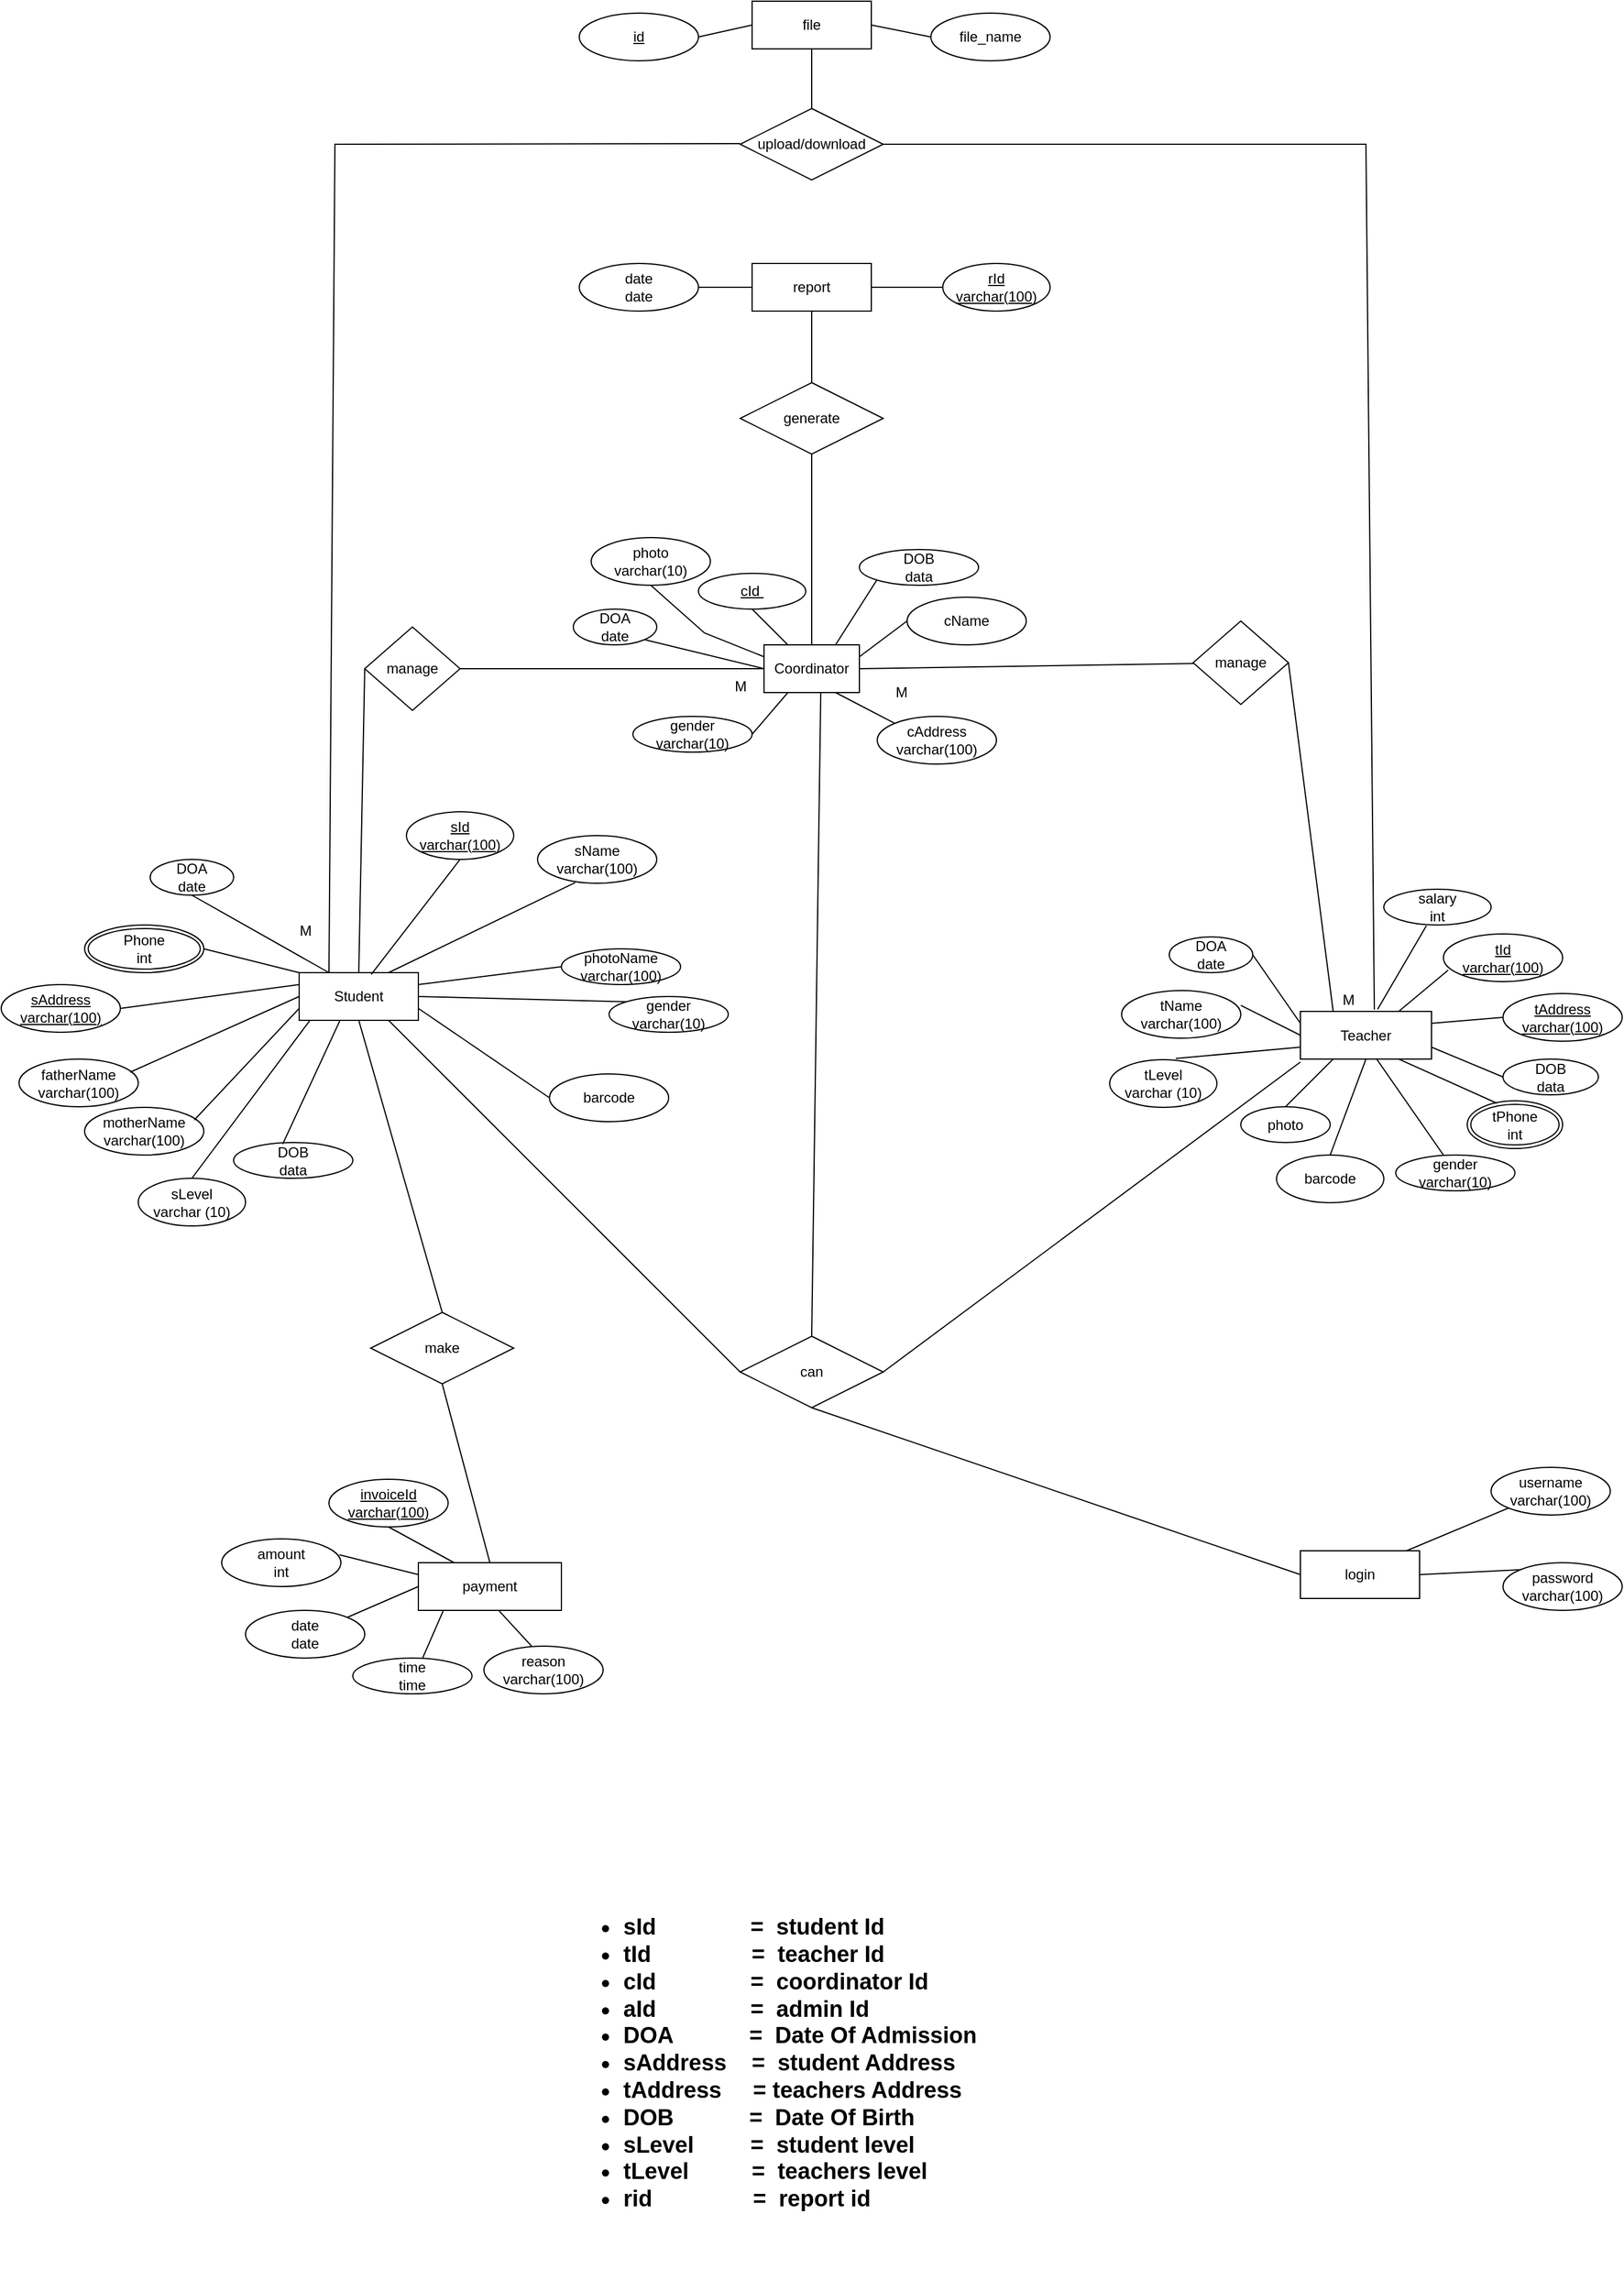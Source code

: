 <mxfile version="21.0.8" type="github">
  <diagram name="Page-1" id="hAlJngUBa7kM_mFyclKJ">
    <mxGraphModel dx="2835" dy="1982" grid="1" gridSize="10" guides="1" tooltips="1" connect="1" arrows="1" fold="1" page="1" pageScale="1" pageWidth="850" pageHeight="1100" math="0" shadow="0">
      <root>
        <mxCell id="0" />
        <mxCell id="1" parent="0" />
        <mxCell id="o7_JFFVW9iKN1w1vzZS_-1" value="Student" style="whiteSpace=wrap;html=1;align=center;" parent="1" vertex="1">
          <mxGeometry x="-60" y="75" width="100" height="40" as="geometry" />
        </mxCell>
        <mxCell id="o7_JFFVW9iKN1w1vzZS_-2" value="Teacher" style="whiteSpace=wrap;html=1;align=center;" parent="1" vertex="1">
          <mxGeometry x="780" y="107.5" width="110" height="40" as="geometry" />
        </mxCell>
        <mxCell id="o7_JFFVW9iKN1w1vzZS_-4" value="sId&lt;br&gt;varchar(100)" style="ellipse;whiteSpace=wrap;html=1;align=center;fontStyle=4;" parent="1" vertex="1">
          <mxGeometry x="30" y="-60" width="90" height="40" as="geometry" />
        </mxCell>
        <mxCell id="o7_JFFVW9iKN1w1vzZS_-5" value="sName&lt;br&gt;varchar(100)" style="ellipse;whiteSpace=wrap;html=1;align=center;" parent="1" vertex="1">
          <mxGeometry x="140" y="-40" width="100" height="40" as="geometry" />
        </mxCell>
        <mxCell id="o7_JFFVW9iKN1w1vzZS_-6" value="tId&lt;br&gt;varchar(100)" style="ellipse;whiteSpace=wrap;html=1;align=center;fontStyle=4;" parent="1" vertex="1">
          <mxGeometry x="900" y="42.5" width="100" height="40" as="geometry" />
        </mxCell>
        <mxCell id="gUFp7VbEcEFtTq1YbiBC-1" value="tName&lt;br&gt;varchar(100)" style="ellipse;whiteSpace=wrap;html=1;align=center;" parent="1" vertex="1">
          <mxGeometry x="630" y="90" width="100" height="40" as="geometry" />
        </mxCell>
        <mxCell id="gUFp7VbEcEFtTq1YbiBC-2" value="sAddress&lt;br&gt;varchar(100)" style="ellipse;whiteSpace=wrap;html=1;align=center;fontStyle=4;" parent="1" vertex="1">
          <mxGeometry x="-310" y="85" width="100" height="40" as="geometry" />
        </mxCell>
        <mxCell id="gUFp7VbEcEFtTq1YbiBC-3" value="tAddress&lt;br&gt;varchar(100)" style="ellipse;whiteSpace=wrap;html=1;align=center;fontStyle=4;" parent="1" vertex="1">
          <mxGeometry x="950" y="92.5" width="100" height="40" as="geometry" />
        </mxCell>
        <mxCell id="gUFp7VbEcEFtTq1YbiBC-4" value="Phone&lt;br&gt;int" style="ellipse;shape=doubleEllipse;margin=3;whiteSpace=wrap;html=1;align=center;" parent="1" vertex="1">
          <mxGeometry x="-240" y="35" width="100" height="40" as="geometry" />
        </mxCell>
        <mxCell id="gUFp7VbEcEFtTq1YbiBC-5" value="tPhone&lt;br&gt;int" style="ellipse;shape=doubleEllipse;margin=3;whiteSpace=wrap;html=1;align=center;" parent="1" vertex="1">
          <mxGeometry x="920" y="182.5" width="80" height="40" as="geometry" />
        </mxCell>
        <mxCell id="gUFp7VbEcEFtTq1YbiBC-6" value="motherName&lt;br&gt;varchar(100)" style="ellipse;whiteSpace=wrap;html=1;align=center;" parent="1" vertex="1">
          <mxGeometry x="-240" y="188" width="100" height="40" as="geometry" />
        </mxCell>
        <mxCell id="gUFp7VbEcEFtTq1YbiBC-7" value="fatherName&lt;br&gt;varchar(100)" style="ellipse;whiteSpace=wrap;html=1;align=center;" parent="1" vertex="1">
          <mxGeometry x="-295" y="147.5" width="100" height="40" as="geometry" />
        </mxCell>
        <mxCell id="gUFp7VbEcEFtTq1YbiBC-8" value="DOB&lt;br&gt;data" style="ellipse;whiteSpace=wrap;html=1;align=center;" parent="1" vertex="1">
          <mxGeometry x="-115" y="217.5" width="100" height="30" as="geometry" />
        </mxCell>
        <mxCell id="gUFp7VbEcEFtTq1YbiBC-9" value="gender&lt;br&gt;varchar(10)" style="ellipse;whiteSpace=wrap;html=1;align=center;" parent="1" vertex="1">
          <mxGeometry x="200" y="95" width="100" height="30" as="geometry" />
        </mxCell>
        <mxCell id="gUFp7VbEcEFtTq1YbiBC-10" value="photoName&lt;br&gt;varchar(100)" style="ellipse;whiteSpace=wrap;html=1;align=center;" parent="1" vertex="1">
          <mxGeometry x="160" y="55" width="100" height="30" as="geometry" />
        </mxCell>
        <mxCell id="gUFp7VbEcEFtTq1YbiBC-11" value="photo" style="ellipse;whiteSpace=wrap;html=1;align=center;" parent="1" vertex="1">
          <mxGeometry x="730" y="187.5" width="75" height="30" as="geometry" />
        </mxCell>
        <mxCell id="MCZeEbuH2kYDmaIEnr_8-6" value="" style="endArrow=none;html=1;rounded=0;entryX=0.316;entryY=0.985;entryDx=0;entryDy=0;entryPerimeter=0;exitX=0.75;exitY=0;exitDx=0;exitDy=0;" parent="1" source="o7_JFFVW9iKN1w1vzZS_-1" target="o7_JFFVW9iKN1w1vzZS_-5" edge="1">
          <mxGeometry width="50" height="50" relative="1" as="geometry">
            <mxPoint x="110" y="90" as="sourcePoint" />
            <mxPoint x="160" y="40" as="targetPoint" />
          </mxGeometry>
        </mxCell>
        <mxCell id="MCZeEbuH2kYDmaIEnr_8-7" value="" style="endArrow=none;html=1;rounded=0;entryX=0.5;entryY=1;entryDx=0;entryDy=0;exitX=0.605;exitY=0.035;exitDx=0;exitDy=0;exitPerimeter=0;" parent="1" source="o7_JFFVW9iKN1w1vzZS_-1" target="o7_JFFVW9iKN1w1vzZS_-4" edge="1">
          <mxGeometry width="50" height="50" relative="1" as="geometry">
            <mxPoint x="90" y="90" as="sourcePoint" />
            <mxPoint x="140" y="40" as="targetPoint" />
          </mxGeometry>
        </mxCell>
        <mxCell id="MCZeEbuH2kYDmaIEnr_8-8" value="" style="endArrow=none;html=1;rounded=0;exitX=0;exitY=0.5;exitDx=0;exitDy=0;entryX=1;entryY=0.25;entryDx=0;entryDy=0;" parent="1" source="gUFp7VbEcEFtTq1YbiBC-10" target="o7_JFFVW9iKN1w1vzZS_-1" edge="1">
          <mxGeometry width="50" height="50" relative="1" as="geometry">
            <mxPoint x="50" y="180" as="sourcePoint" />
            <mxPoint x="100" y="130" as="targetPoint" />
          </mxGeometry>
        </mxCell>
        <mxCell id="MCZeEbuH2kYDmaIEnr_8-9" value="" style="endArrow=none;html=1;rounded=0;entryX=1;entryY=0.5;entryDx=0;entryDy=0;exitX=0;exitY=0;exitDx=0;exitDy=0;" parent="1" source="gUFp7VbEcEFtTq1YbiBC-9" target="o7_JFFVW9iKN1w1vzZS_-1" edge="1">
          <mxGeometry width="50" height="50" relative="1" as="geometry">
            <mxPoint x="90" y="210" as="sourcePoint" />
            <mxPoint x="140" y="160" as="targetPoint" />
          </mxGeometry>
        </mxCell>
        <mxCell id="MCZeEbuH2kYDmaIEnr_8-12" value="" style="endArrow=none;html=1;rounded=0;entryX=0.34;entryY=1.015;entryDx=0;entryDy=0;entryPerimeter=0;exitX=0.412;exitY=0.043;exitDx=0;exitDy=0;exitPerimeter=0;" parent="1" source="gUFp7VbEcEFtTq1YbiBC-8" target="o7_JFFVW9iKN1w1vzZS_-1" edge="1">
          <mxGeometry width="50" height="50" relative="1" as="geometry">
            <mxPoint y="190" as="sourcePoint" />
            <mxPoint x="50" y="140" as="targetPoint" />
          </mxGeometry>
        </mxCell>
        <mxCell id="MCZeEbuH2kYDmaIEnr_8-13" value="" style="endArrow=none;html=1;rounded=0;exitX=0.92;exitY=0.265;exitDx=0;exitDy=0;exitPerimeter=0;entryX=0;entryY=0.75;entryDx=0;entryDy=0;" parent="1" source="gUFp7VbEcEFtTq1YbiBC-6" target="o7_JFFVW9iKN1w1vzZS_-1" edge="1">
          <mxGeometry width="50" height="50" relative="1" as="geometry">
            <mxPoint y="160" as="sourcePoint" />
            <mxPoint x="50" y="110" as="targetPoint" />
          </mxGeometry>
        </mxCell>
        <mxCell id="MCZeEbuH2kYDmaIEnr_8-14" value="" style="endArrow=none;html=1;rounded=0;exitX=0.932;exitY=0.275;exitDx=0;exitDy=0;exitPerimeter=0;entryX=0;entryY=0.5;entryDx=0;entryDy=0;" parent="1" source="gUFp7VbEcEFtTq1YbiBC-7" target="o7_JFFVW9iKN1w1vzZS_-1" edge="1">
          <mxGeometry width="50" height="50" relative="1" as="geometry">
            <mxPoint x="-10" y="110" as="sourcePoint" />
            <mxPoint x="50" y="100" as="targetPoint" />
          </mxGeometry>
        </mxCell>
        <mxCell id="MCZeEbuH2kYDmaIEnr_8-15" value="" style="endArrow=none;html=1;rounded=0;entryX=0;entryY=0.25;entryDx=0;entryDy=0;exitX=1;exitY=0.5;exitDx=0;exitDy=0;entryPerimeter=0;" parent="1" source="gUFp7VbEcEFtTq1YbiBC-2" target="o7_JFFVW9iKN1w1vzZS_-1" edge="1">
          <mxGeometry width="50" height="50" relative="1" as="geometry">
            <mxPoint x="-10" y="60" as="sourcePoint" />
            <mxPoint x="40" as="targetPoint" />
          </mxGeometry>
        </mxCell>
        <mxCell id="MCZeEbuH2kYDmaIEnr_8-16" value="" style="endArrow=none;html=1;rounded=0;exitX=0;exitY=0;exitDx=0;exitDy=0;entryX=1;entryY=0.5;entryDx=0;entryDy=0;" parent="1" source="o7_JFFVW9iKN1w1vzZS_-1" target="gUFp7VbEcEFtTq1YbiBC-4" edge="1">
          <mxGeometry width="50" height="50" relative="1" as="geometry">
            <mxPoint x="-50" y="70" as="sourcePoint" />
            <mxPoint y="20" as="targetPoint" />
          </mxGeometry>
        </mxCell>
        <mxCell id="MCZeEbuH2kYDmaIEnr_8-18" value="DOB&lt;br&gt;data" style="ellipse;whiteSpace=wrap;html=1;align=center;" parent="1" vertex="1">
          <mxGeometry x="950" y="147.5" width="80" height="30" as="geometry" />
        </mxCell>
        <mxCell id="MCZeEbuH2kYDmaIEnr_8-19" value="gender&lt;br&gt;varchar(10)" style="ellipse;whiteSpace=wrap;html=1;align=center;" parent="1" vertex="1">
          <mxGeometry x="860" y="228" width="100" height="30" as="geometry" />
        </mxCell>
        <mxCell id="MCZeEbuH2kYDmaIEnr_8-20" value="Coordinator" style="whiteSpace=wrap;html=1;align=center;" parent="1" vertex="1">
          <mxGeometry x="330" y="-200" width="80" height="40" as="geometry" />
        </mxCell>
        <mxCell id="MCZeEbuH2kYDmaIEnr_8-21" value="" style="endArrow=none;html=1;rounded=0;startArrow=none;" parent="1" source="MCZeEbuH2kYDmaIEnr_8-23" edge="1">
          <mxGeometry width="50" height="50" relative="1" as="geometry">
            <mxPoint x="90" y="-180" as="sourcePoint" />
            <mxPoint x="330" y="-180" as="targetPoint" />
          </mxGeometry>
        </mxCell>
        <mxCell id="MCZeEbuH2kYDmaIEnr_8-24" value="" style="endArrow=none;html=1;rounded=0;entryX=0;entryY=0.5;entryDx=0;entryDy=0;exitX=0.5;exitY=0;exitDx=0;exitDy=0;" parent="1" target="MCZeEbuH2kYDmaIEnr_8-23" edge="1" source="o7_JFFVW9iKN1w1vzZS_-1">
          <mxGeometry width="50" height="50" relative="1" as="geometry">
            <mxPoint x="70" y="-100" as="sourcePoint" />
            <mxPoint x="90" y="-180" as="targetPoint" />
          </mxGeometry>
        </mxCell>
        <mxCell id="MCZeEbuH2kYDmaIEnr_8-25" value="M" style="text;html=1;align=center;verticalAlign=middle;resizable=0;points=[];autosize=1;strokeColor=none;fillColor=none;" parent="1" vertex="1">
          <mxGeometry x="295" y="-180" width="30" height="30" as="geometry" />
        </mxCell>
        <mxCell id="MCZeEbuH2kYDmaIEnr_8-26" value="M" style="text;html=1;align=center;verticalAlign=middle;resizable=0;points=[];autosize=1;strokeColor=none;fillColor=none;" parent="1" vertex="1">
          <mxGeometry x="-70" y="25" width="30" height="30" as="geometry" />
        </mxCell>
        <mxCell id="MCZeEbuH2kYDmaIEnr_8-23" value="manage" style="rhombus;whiteSpace=wrap;html=1;" parent="1" vertex="1">
          <mxGeometry x="-5" y="-215" width="80" height="70" as="geometry" />
        </mxCell>
        <mxCell id="MCZeEbuH2kYDmaIEnr_8-34" value="" style="endArrow=none;html=1;rounded=0;exitX=0.25;exitY=0;exitDx=0;exitDy=0;entryX=1;entryY=0.5;entryDx=0;entryDy=0;" parent="1" source="o7_JFFVW9iKN1w1vzZS_-2" edge="1" target="MCZeEbuH2kYDmaIEnr_8-35">
          <mxGeometry width="50" height="50" relative="1" as="geometry">
            <mxPoint x="790" y="100" as="sourcePoint" />
            <mxPoint x="670" y="-180" as="targetPoint" />
          </mxGeometry>
        </mxCell>
        <mxCell id="MCZeEbuH2kYDmaIEnr_8-36" value="" style="endArrow=none;html=1;rounded=0;exitX=1;exitY=0.5;exitDx=0;exitDy=0;" parent="1" source="MCZeEbuH2kYDmaIEnr_8-20" target="MCZeEbuH2kYDmaIEnr_8-35" edge="1">
          <mxGeometry width="50" height="50" relative="1" as="geometry">
            <mxPoint x="410" y="-180" as="sourcePoint" />
            <mxPoint x="660" y="-180" as="targetPoint" />
          </mxGeometry>
        </mxCell>
        <mxCell id="MCZeEbuH2kYDmaIEnr_8-35" value="manage" style="rhombus;whiteSpace=wrap;html=1;" parent="1" vertex="1">
          <mxGeometry x="690" y="-220" width="80" height="70" as="geometry" />
        </mxCell>
        <mxCell id="MCZeEbuH2kYDmaIEnr_8-37" value="M" style="text;html=1;align=center;verticalAlign=middle;resizable=0;points=[];autosize=1;strokeColor=none;fillColor=none;" parent="1" vertex="1">
          <mxGeometry x="430" y="-175" width="30" height="30" as="geometry" />
        </mxCell>
        <mxCell id="MCZeEbuH2kYDmaIEnr_8-38" value="M" style="text;html=1;align=center;verticalAlign=middle;resizable=0;points=[];autosize=1;strokeColor=none;fillColor=none;" parent="1" vertex="1">
          <mxGeometry x="805" y="82.5" width="30" height="30" as="geometry" />
        </mxCell>
        <mxCell id="MCZeEbuH2kYDmaIEnr_8-49" value="DOA&lt;br&gt;date" style="ellipse;whiteSpace=wrap;html=1;" parent="1" vertex="1">
          <mxGeometry x="-185" y="-20" width="70" height="30" as="geometry" />
        </mxCell>
        <mxCell id="MCZeEbuH2kYDmaIEnr_8-51" value="DOA&lt;br&gt;date" style="ellipse;whiteSpace=wrap;html=1;direction=south;" parent="1" vertex="1">
          <mxGeometry x="670" y="45" width="70" height="30" as="geometry" />
        </mxCell>
        <mxCell id="MCZeEbuH2kYDmaIEnr_8-52" value="salary&lt;br&gt;int" style="ellipse;whiteSpace=wrap;html=1;" parent="1" vertex="1">
          <mxGeometry x="850" y="5" width="90" height="30" as="geometry" />
        </mxCell>
        <mxCell id="MCZeEbuH2kYDmaIEnr_8-58" value="" style="endArrow=none;html=1;rounded=0;exitX=0.25;exitY=0;exitDx=0;exitDy=0;entryX=0.5;entryY=1;entryDx=0;entryDy=0;" parent="1" source="o7_JFFVW9iKN1w1vzZS_-1" target="MCZeEbuH2kYDmaIEnr_8-49" edge="1">
          <mxGeometry width="50" height="50" relative="1" as="geometry">
            <mxPoint y="100" as="sourcePoint" />
            <mxPoint x="50" y="50" as="targetPoint" />
          </mxGeometry>
        </mxCell>
        <mxCell id="MCZeEbuH2kYDmaIEnr_8-59" value="" style="endArrow=none;html=1;rounded=0;exitX=0;exitY=0.25;exitDx=0;exitDy=0;entryX=0.5;entryY=0;entryDx=0;entryDy=0;" parent="1" source="o7_JFFVW9iKN1w1vzZS_-2" target="MCZeEbuH2kYDmaIEnr_8-51" edge="1">
          <mxGeometry width="50" height="50" relative="1" as="geometry">
            <mxPoint x="740" y="102.5" as="sourcePoint" />
            <mxPoint x="800" y="57.5" as="targetPoint" />
          </mxGeometry>
        </mxCell>
        <mxCell id="MCZeEbuH2kYDmaIEnr_8-60" value="" style="endArrow=none;html=1;rounded=0;exitX=0;exitY=0.5;exitDx=0;exitDy=0;entryX=1;entryY=0.312;entryDx=0;entryDy=0;entryPerimeter=0;" parent="1" source="o7_JFFVW9iKN1w1vzZS_-2" target="gUFp7VbEcEFtTq1YbiBC-1" edge="1">
          <mxGeometry width="50" height="50" relative="1" as="geometry">
            <mxPoint x="670" y="142.5" as="sourcePoint" />
            <mxPoint x="720" y="92.5" as="targetPoint" />
          </mxGeometry>
        </mxCell>
        <mxCell id="MCZeEbuH2kYDmaIEnr_8-61" value="" style="endArrow=none;html=1;rounded=0;entryX=0.25;entryY=1;entryDx=0;entryDy=0;exitX=0.5;exitY=0;exitDx=0;exitDy=0;" parent="1" source="gUFp7VbEcEFtTq1YbiBC-11" target="o7_JFFVW9iKN1w1vzZS_-2" edge="1">
          <mxGeometry width="50" height="50" relative="1" as="geometry">
            <mxPoint x="780" y="187.5" as="sourcePoint" />
            <mxPoint x="830" y="137.5" as="targetPoint" />
          </mxGeometry>
        </mxCell>
        <mxCell id="MCZeEbuH2kYDmaIEnr_8-62" value="" style="endArrow=none;html=1;rounded=0;exitX=0.4;exitY=0;exitDx=0;exitDy=0;exitPerimeter=0;" parent="1" source="MCZeEbuH2kYDmaIEnr_8-19" edge="1">
          <mxGeometry width="50" height="50" relative="1" as="geometry">
            <mxPoint x="790" y="197.5" as="sourcePoint" />
            <mxPoint x="844" y="147.5" as="targetPoint" />
          </mxGeometry>
        </mxCell>
        <mxCell id="MCZeEbuH2kYDmaIEnr_8-63" value="" style="endArrow=none;html=1;rounded=0;exitX=0.31;exitY=0.05;exitDx=0;exitDy=0;exitPerimeter=0;entryX=0.75;entryY=1;entryDx=0;entryDy=0;" parent="1" source="gUFp7VbEcEFtTq1YbiBC-5" target="o7_JFFVW9iKN1w1vzZS_-2" edge="1">
          <mxGeometry width="50" height="50" relative="1" as="geometry">
            <mxPoint x="820" y="197.5" as="sourcePoint" />
            <mxPoint x="870" y="147.5" as="targetPoint" />
          </mxGeometry>
        </mxCell>
        <mxCell id="MCZeEbuH2kYDmaIEnr_8-64" value="" style="endArrow=none;html=1;rounded=0;exitX=0;exitY=0.5;exitDx=0;exitDy=0;entryX=1;entryY=0.75;entryDx=0;entryDy=0;" parent="1" source="MCZeEbuH2kYDmaIEnr_8-18" target="o7_JFFVW9iKN1w1vzZS_-2" edge="1">
          <mxGeometry width="50" height="50" relative="1" as="geometry">
            <mxPoint x="840" y="182.5" as="sourcePoint" />
            <mxPoint x="890" y="132.5" as="targetPoint" />
          </mxGeometry>
        </mxCell>
        <mxCell id="MCZeEbuH2kYDmaIEnr_8-65" value="" style="endArrow=none;html=1;rounded=0;exitX=0.589;exitY=-0.045;exitDx=0;exitDy=0;exitPerimeter=0;entryX=0.396;entryY=1.027;entryDx=0;entryDy=0;entryPerimeter=0;" parent="1" source="o7_JFFVW9iKN1w1vzZS_-2" target="MCZeEbuH2kYDmaIEnr_8-52" edge="1">
          <mxGeometry width="50" height="50" relative="1" as="geometry">
            <mxPoint x="825" y="92.5" as="sourcePoint" />
            <mxPoint x="875" y="42.5" as="targetPoint" />
          </mxGeometry>
        </mxCell>
        <mxCell id="MCZeEbuH2kYDmaIEnr_8-66" value="" style="endArrow=none;html=1;rounded=0;entryX=0.04;entryY=0.76;entryDx=0;entryDy=0;exitX=0.75;exitY=0;exitDx=0;exitDy=0;entryPerimeter=0;" parent="1" source="o7_JFFVW9iKN1w1vzZS_-2" target="o7_JFFVW9iKN1w1vzZS_-6" edge="1">
          <mxGeometry width="50" height="50" relative="1" as="geometry">
            <mxPoint x="870" y="107.5" as="sourcePoint" />
            <mxPoint x="920" y="57.5" as="targetPoint" />
          </mxGeometry>
        </mxCell>
        <mxCell id="MCZeEbuH2kYDmaIEnr_8-68" value="" style="endArrow=none;html=1;rounded=0;entryX=0;entryY=0.5;entryDx=0;entryDy=0;exitX=1;exitY=0.25;exitDx=0;exitDy=0;" parent="1" source="o7_JFFVW9iKN1w1vzZS_-2" target="gUFp7VbEcEFtTq1YbiBC-3" edge="1">
          <mxGeometry width="50" height="50" relative="1" as="geometry">
            <mxPoint x="890" y="127.5" as="sourcePoint" />
            <mxPoint x="940" y="77.5" as="targetPoint" />
          </mxGeometry>
        </mxCell>
        <mxCell id="MCZeEbuH2kYDmaIEnr_8-69" value="&lt;blockquote style=&quot;margin: 0 0 0 40px; border: none; padding: 0px;&quot;&gt;&lt;div style=&quot;&quot;&gt;&lt;div style=&quot;font-size: 19px;&quot;&gt;&lt;ul&gt;&lt;li&gt;&lt;b&gt;&lt;span style=&quot;background-color: initial;&quot;&gt;sId&amp;nbsp; &amp;nbsp; &amp;nbsp; &amp;nbsp; &amp;nbsp; &amp;nbsp; &amp;nbsp; &amp;nbsp;=&amp;nbsp; s&lt;/span&gt;&lt;span style=&quot;background-color: initial;&quot;&gt;tudent Id&lt;/span&gt;&lt;/b&gt;&lt;/li&gt;&lt;li&gt;&lt;span style=&quot;background-color: initial;&quot;&gt;&lt;b&gt;tId&amp;nbsp; &amp;nbsp; &amp;nbsp; &amp;nbsp; &amp;nbsp; &amp;nbsp; &amp;nbsp; &amp;nbsp; =&amp;nbsp; teacher Id&amp;nbsp;&lt;/b&gt;&lt;/span&gt;&lt;/li&gt;&lt;li&gt;&lt;span style=&quot;background-color: initial;&quot;&gt;&lt;b&gt;cId&amp;nbsp; &amp;nbsp; &amp;nbsp; &amp;nbsp; &amp;nbsp; &amp;nbsp; &amp;nbsp; &amp;nbsp;=&amp;nbsp; coordinator Id&amp;nbsp;&lt;/b&gt;&lt;/span&gt;&lt;/li&gt;&lt;li&gt;&lt;span style=&quot;background-color: initial;&quot;&gt;&lt;b&gt;aId&amp;nbsp; &amp;nbsp; &amp;nbsp; &amp;nbsp; &amp;nbsp; &amp;nbsp; &amp;nbsp; &amp;nbsp;=&amp;nbsp; a&lt;b style=&quot;border-color: var(--border-color);&quot;&gt;dmin Id&lt;/b&gt;&amp;nbsp;&amp;nbsp; &amp;nbsp; &amp;nbsp; &amp;nbsp; &amp;nbsp;&amp;nbsp;&lt;/b&gt;&lt;/span&gt;&lt;/li&gt;&lt;li&gt;&lt;span style=&quot;background-color: initial;&quot;&gt;&lt;b&gt;DOA&amp;nbsp; &amp;nbsp; &amp;nbsp; &amp;nbsp; &amp;nbsp; &amp;nbsp; =&amp;nbsp; Date Of Admission&lt;/b&gt;&lt;/span&gt;&lt;/li&gt;&lt;li&gt;&lt;span style=&quot;background-color: initial;&quot;&gt;&lt;b&gt;sAddress&amp;nbsp; &amp;nbsp; =&amp;nbsp; student Address&lt;/b&gt;&lt;/span&gt;&lt;/li&gt;&lt;li&gt;&lt;span style=&quot;background-color: initial;&quot;&gt;&lt;b&gt;tAddress&amp;nbsp; &amp;nbsp; &amp;nbsp;= teachers Address&lt;/b&gt;&lt;/span&gt;&lt;/li&gt;&lt;li&gt;&lt;span style=&quot;background-color: initial;&quot;&gt;&lt;b&gt;DOB&amp;nbsp; &amp;nbsp; &amp;nbsp; &amp;nbsp; &amp;nbsp; &amp;nbsp; =&amp;nbsp; Date Of Birth&lt;/b&gt;&lt;/span&gt;&lt;/li&gt;&lt;li&gt;&lt;span style=&quot;background-color: initial;&quot;&gt;&lt;b&gt;sLevel&amp;nbsp; &amp;nbsp; &amp;nbsp; &amp;nbsp; &amp;nbsp;=&amp;nbsp; student level&lt;/b&gt;&lt;/span&gt;&lt;/li&gt;&lt;li&gt;&lt;span style=&quot;background-color: initial;&quot;&gt;&lt;b&gt;tLevel&amp;nbsp; &amp;nbsp; &amp;nbsp; &amp;nbsp; &amp;nbsp; =&amp;nbsp; teachers level&lt;/b&gt;&lt;/span&gt;&lt;/li&gt;&lt;li&gt;&lt;span style=&quot;background-color: initial;&quot;&gt;&lt;b&gt;rid&amp;nbsp; &amp;nbsp; &amp;nbsp; &amp;nbsp; &amp;nbsp; &amp;nbsp; &amp;nbsp; &amp;nbsp; =&amp;nbsp; report id&lt;/b&gt;&lt;/span&gt;&lt;/li&gt;&lt;/ul&gt;&lt;/div&gt;&lt;/div&gt;&lt;/blockquote&gt;" style="text;html=1;strokeColor=none;fillColor=none;align=left;verticalAlign=middle;whiteSpace=wrap;rounded=0;" parent="1" vertex="1">
          <mxGeometry x="130" y="800" width="510" height="380" as="geometry" />
        </mxCell>
        <mxCell id="Ei1K3c7gN9c_TIly_VJW-3" value="&lt;u&gt;cId&amp;nbsp;&lt;/u&gt;" style="ellipse;whiteSpace=wrap;html=1;" parent="1" vertex="1">
          <mxGeometry x="275" y="-260" width="90" height="30" as="geometry" />
        </mxCell>
        <mxCell id="Ei1K3c7gN9c_TIly_VJW-9" value="" style="endArrow=none;html=1;rounded=0;exitX=0.5;exitY=0;exitDx=0;exitDy=0;" parent="1" source="MCZeEbuH2kYDmaIEnr_8-20" edge="1">
          <mxGeometry width="50" height="50" relative="1" as="geometry">
            <mxPoint x="360" y="-200" as="sourcePoint" />
            <mxPoint x="370" y="-360" as="targetPoint" />
          </mxGeometry>
        </mxCell>
        <mxCell id="1-d6Fu5MJaZz8OH5cvos-2" value="make" style="shape=rhombus;perimeter=rhombusPerimeter;whiteSpace=wrap;html=1;align=center;" parent="1" vertex="1">
          <mxGeometry y="360" width="120" height="60" as="geometry" />
        </mxCell>
        <mxCell id="1-d6Fu5MJaZz8OH5cvos-4" value="" style="endArrow=none;html=1;rounded=0;entryX=0.5;entryY=0;entryDx=0;entryDy=0;exitX=0.5;exitY=1;exitDx=0;exitDy=0;" parent="1" source="o7_JFFVW9iKN1w1vzZS_-1" target="1-d6Fu5MJaZz8OH5cvos-2" edge="1">
          <mxGeometry relative="1" as="geometry">
            <mxPoint x="160" y="250" as="sourcePoint" />
            <mxPoint x="320" y="250" as="targetPoint" />
          </mxGeometry>
        </mxCell>
        <mxCell id="1-d6Fu5MJaZz8OH5cvos-5" value="" style="endArrow=none;html=1;rounded=0;exitX=0.5;exitY=1;exitDx=0;exitDy=0;entryX=0.5;entryY=0;entryDx=0;entryDy=0;" parent="1" source="1-d6Fu5MJaZz8OH5cvos-2" target="XWec7LVvSGvu0YzP4a_5-7" edge="1">
          <mxGeometry relative="1" as="geometry">
            <mxPoint x="280" y="450" as="sourcePoint" />
            <mxPoint x="250" y="580" as="targetPoint" />
          </mxGeometry>
        </mxCell>
        <mxCell id="1-d6Fu5MJaZz8OH5cvos-6" value="amount&lt;br&gt;int" style="ellipse;whiteSpace=wrap;html=1;align=center;" parent="1" vertex="1">
          <mxGeometry x="-125" y="550" width="100" height="40" as="geometry" />
        </mxCell>
        <mxCell id="1-d6Fu5MJaZz8OH5cvos-7" value="invoiceId&lt;br&gt;varchar(100)" style="ellipse;whiteSpace=wrap;html=1;align=center;fontStyle=4;" parent="1" vertex="1">
          <mxGeometry x="-35" y="500" width="100" height="40" as="geometry" />
        </mxCell>
        <mxCell id="1-d6Fu5MJaZz8OH5cvos-8" value="date&lt;br&gt;date" style="ellipse;whiteSpace=wrap;html=1;align=center;" parent="1" vertex="1">
          <mxGeometry x="-105" y="610" width="100" height="40" as="geometry" />
        </mxCell>
        <mxCell id="1-d6Fu5MJaZz8OH5cvos-9" value="time&lt;br&gt;time" style="ellipse;whiteSpace=wrap;html=1;align=center;" parent="1" vertex="1">
          <mxGeometry x="-15" y="650" width="100" height="30" as="geometry" />
        </mxCell>
        <mxCell id="9f_DpSQsWtOs5JTPL-0A-1" value="cName" style="ellipse;whiteSpace=wrap;html=1;align=center;" parent="1" vertex="1">
          <mxGeometry x="450" y="-240" width="100" height="40" as="geometry" />
        </mxCell>
        <mxCell id="9f_DpSQsWtOs5JTPL-0A-2" value="cAddress&lt;br&gt;varchar(100)" style="ellipse;whiteSpace=wrap;html=1;align=center;" parent="1" vertex="1">
          <mxGeometry x="425" y="-140" width="100" height="40" as="geometry" />
        </mxCell>
        <mxCell id="9f_DpSQsWtOs5JTPL-0A-3" value="photo&lt;br&gt;varchar(10)" style="ellipse;whiteSpace=wrap;html=1;align=center;" parent="1" vertex="1">
          <mxGeometry x="185" y="-290" width="100" height="40" as="geometry" />
        </mxCell>
        <mxCell id="9f_DpSQsWtOs5JTPL-0A-4" value="gender&lt;br&gt;varchar(10)" style="ellipse;whiteSpace=wrap;html=1;align=center;" parent="1" vertex="1">
          <mxGeometry x="220" y="-140" width="100" height="30" as="geometry" />
        </mxCell>
        <mxCell id="9f_DpSQsWtOs5JTPL-0A-5" value="reason&lt;br&gt;varchar(100)" style="ellipse;whiteSpace=wrap;html=1;align=center;" parent="1" vertex="1">
          <mxGeometry x="95" y="640" width="100" height="40" as="geometry" />
        </mxCell>
        <mxCell id="9f_DpSQsWtOs5JTPL-0A-6" value="DOB&lt;br&gt;data" style="ellipse;whiteSpace=wrap;html=1;align=center;" parent="1" vertex="1">
          <mxGeometry x="410" y="-280" width="100" height="30" as="geometry" />
        </mxCell>
        <mxCell id="9f_DpSQsWtOs5JTPL-0A-7" value="DOA&lt;br&gt;date" style="ellipse;whiteSpace=wrap;html=1;" parent="1" vertex="1">
          <mxGeometry x="170" y="-230" width="70" height="30" as="geometry" />
        </mxCell>
        <mxCell id="XWec7LVvSGvu0YzP4a_5-1" value="sLevel&lt;br&gt;varchar (10)" style="ellipse;whiteSpace=wrap;html=1;align=center;" parent="1" vertex="1">
          <mxGeometry x="-195" y="247.5" width="90" height="40" as="geometry" />
        </mxCell>
        <mxCell id="XWec7LVvSGvu0YzP4a_5-4" value="tLevel&lt;br&gt;varchar (10)" style="ellipse;whiteSpace=wrap;html=1;align=center;" parent="1" vertex="1">
          <mxGeometry x="620" y="148" width="90" height="40" as="geometry" />
        </mxCell>
        <mxCell id="XWec7LVvSGvu0YzP4a_5-5" value="" style="endArrow=none;html=1;rounded=0;entryX=0;entryY=0.75;entryDx=0;entryDy=0;exitX=0.616;exitY=-0.025;exitDx=0;exitDy=0;exitPerimeter=0;" parent="1" source="XWec7LVvSGvu0YzP4a_5-4" target="o7_JFFVW9iKN1w1vzZS_-2" edge="1">
          <mxGeometry width="50" height="50" relative="1" as="geometry">
            <mxPoint x="730" y="187.5" as="sourcePoint" />
            <mxPoint x="780" y="137.5" as="targetPoint" />
          </mxGeometry>
        </mxCell>
        <mxCell id="XWec7LVvSGvu0YzP4a_5-6" value="" style="endArrow=none;html=1;rounded=0;entryX=0.092;entryY=0.995;entryDx=0;entryDy=0;entryPerimeter=0;exitX=0.5;exitY=0;exitDx=0;exitDy=0;" parent="1" source="XWec7LVvSGvu0YzP4a_5-1" target="o7_JFFVW9iKN1w1vzZS_-1" edge="1">
          <mxGeometry width="50" height="50" relative="1" as="geometry">
            <mxPoint y="195" as="sourcePoint" />
            <mxPoint x="50" y="145" as="targetPoint" />
          </mxGeometry>
        </mxCell>
        <mxCell id="XWec7LVvSGvu0YzP4a_5-7" value="payment" style="rounded=0;whiteSpace=wrap;html=1;" parent="1" vertex="1">
          <mxGeometry x="40" y="570" width="120" height="40" as="geometry" />
        </mxCell>
        <mxCell id="XWec7LVvSGvu0YzP4a_5-8" value="" style="endArrow=none;html=1;rounded=0;entryX=0.25;entryY=0;entryDx=0;entryDy=0;exitX=0.5;exitY=1;exitDx=0;exitDy=0;" parent="1" source="1-d6Fu5MJaZz8OH5cvos-7" target="XWec7LVvSGvu0YzP4a_5-7" edge="1">
          <mxGeometry width="50" height="50" relative="1" as="geometry">
            <mxPoint x="25" y="540" as="sourcePoint" />
            <mxPoint x="75" y="490" as="targetPoint" />
          </mxGeometry>
        </mxCell>
        <mxCell id="XWec7LVvSGvu0YzP4a_5-9" value="" style="endArrow=none;html=1;rounded=0;entryX=0.56;entryY=0.995;entryDx=0;entryDy=0;entryPerimeter=0;" parent="1" target="XWec7LVvSGvu0YzP4a_5-7" edge="1">
          <mxGeometry width="50" height="50" relative="1" as="geometry">
            <mxPoint x="135" y="640" as="sourcePoint" />
            <mxPoint x="220" y="600" as="targetPoint" />
          </mxGeometry>
        </mxCell>
        <mxCell id="XWec7LVvSGvu0YzP4a_5-10" value="" style="endArrow=none;html=1;rounded=0;entryX=0.173;entryY=1.015;entryDx=0;entryDy=0;entryPerimeter=0;exitX=0.584;exitY=0.015;exitDx=0;exitDy=0;exitPerimeter=0;" parent="1" source="1-d6Fu5MJaZz8OH5cvos-9" target="XWec7LVvSGvu0YzP4a_5-7" edge="1">
          <mxGeometry width="50" height="50" relative="1" as="geometry">
            <mxPoint x="35" y="650" as="sourcePoint" />
            <mxPoint x="85" y="600" as="targetPoint" />
          </mxGeometry>
        </mxCell>
        <mxCell id="XWec7LVvSGvu0YzP4a_5-11" value="" style="endArrow=none;html=1;rounded=0;entryX=0;entryY=0.25;entryDx=0;entryDy=0;exitX=0.988;exitY=0.335;exitDx=0;exitDy=0;exitPerimeter=0;" parent="1" source="1-d6Fu5MJaZz8OH5cvos-6" target="XWec7LVvSGvu0YzP4a_5-7" edge="1">
          <mxGeometry width="50" height="50" relative="1" as="geometry">
            <mxPoint x="-25" y="570" as="sourcePoint" />
            <mxPoint x="25" y="520" as="targetPoint" />
          </mxGeometry>
        </mxCell>
        <mxCell id="XWec7LVvSGvu0YzP4a_5-12" value="" style="endArrow=none;html=1;rounded=0;entryX=0;entryY=0.5;entryDx=0;entryDy=0;exitX=1;exitY=0;exitDx=0;exitDy=0;" parent="1" source="1-d6Fu5MJaZz8OH5cvos-8" target="XWec7LVvSGvu0YzP4a_5-7" edge="1">
          <mxGeometry width="50" height="50" relative="1" as="geometry">
            <mxPoint x="-45" y="610" as="sourcePoint" />
            <mxPoint x="5" y="560" as="targetPoint" />
          </mxGeometry>
        </mxCell>
        <mxCell id="eqshzNbWuF5Rem4cjN1Z-1" value="barcode" style="ellipse;whiteSpace=wrap;html=1;align=center;" parent="1" vertex="1">
          <mxGeometry x="150" y="160" width="100" height="40" as="geometry" />
        </mxCell>
        <mxCell id="eqshzNbWuF5Rem4cjN1Z-2" value="can" style="shape=rhombus;perimeter=rhombusPerimeter;whiteSpace=wrap;html=1;align=center;" parent="1" vertex="1">
          <mxGeometry x="310" y="380" width="120" height="60" as="geometry" />
        </mxCell>
        <mxCell id="eqshzNbWuF5Rem4cjN1Z-3" value="login" style="whiteSpace=wrap;html=1;align=center;" parent="1" vertex="1">
          <mxGeometry x="780" y="560" width="100" height="40" as="geometry" />
        </mxCell>
        <mxCell id="eqshzNbWuF5Rem4cjN1Z-4" value="" style="endArrow=none;html=1;rounded=0;exitX=0.5;exitY=1;exitDx=0;exitDy=0;entryX=0;entryY=0.5;entryDx=0;entryDy=0;" parent="1" source="eqshzNbWuF5Rem4cjN1Z-2" target="eqshzNbWuF5Rem4cjN1Z-3" edge="1">
          <mxGeometry relative="1" as="geometry">
            <mxPoint x="430" y="370" as="sourcePoint" />
            <mxPoint x="590" y="370" as="targetPoint" />
          </mxGeometry>
        </mxCell>
        <mxCell id="eqshzNbWuF5Rem4cjN1Z-5" value="" style="endArrow=none;html=1;rounded=0;exitX=0.75;exitY=1;exitDx=0;exitDy=0;entryX=0;entryY=0.5;entryDx=0;entryDy=0;" parent="1" source="o7_JFFVW9iKN1w1vzZS_-1" target="eqshzNbWuF5Rem4cjN1Z-2" edge="1">
          <mxGeometry relative="1" as="geometry">
            <mxPoint x="430" y="250" as="sourcePoint" />
            <mxPoint x="590" y="250" as="targetPoint" />
          </mxGeometry>
        </mxCell>
        <mxCell id="eqshzNbWuF5Rem4cjN1Z-6" value="" style="endArrow=none;html=1;rounded=0;exitX=0.595;exitY=1.005;exitDx=0;exitDy=0;exitPerimeter=0;entryX=0.5;entryY=0;entryDx=0;entryDy=0;" parent="1" source="MCZeEbuH2kYDmaIEnr_8-20" target="eqshzNbWuF5Rem4cjN1Z-2" edge="1">
          <mxGeometry relative="1" as="geometry">
            <mxPoint x="430" y="250" as="sourcePoint" />
            <mxPoint x="590" y="250" as="targetPoint" />
          </mxGeometry>
        </mxCell>
        <mxCell id="eqshzNbWuF5Rem4cjN1Z-7" value="" style="endArrow=none;html=1;rounded=0;exitX=1;exitY=0.5;exitDx=0;exitDy=0;" parent="1" source="eqshzNbWuF5Rem4cjN1Z-2" edge="1">
          <mxGeometry relative="1" as="geometry">
            <mxPoint x="430" y="230" as="sourcePoint" />
            <mxPoint x="780" y="150" as="targetPoint" />
          </mxGeometry>
        </mxCell>
        <mxCell id="eqshzNbWuF5Rem4cjN1Z-8" value="username&lt;br&gt;varchar(100)" style="ellipse;whiteSpace=wrap;html=1;align=center;" parent="1" vertex="1">
          <mxGeometry x="940" y="490" width="100" height="40" as="geometry" />
        </mxCell>
        <mxCell id="eqshzNbWuF5Rem4cjN1Z-9" value="password&lt;br&gt;varchar(100)" style="ellipse;whiteSpace=wrap;html=1;align=center;" parent="1" vertex="1">
          <mxGeometry x="950" y="570" width="100" height="40" as="geometry" />
        </mxCell>
        <mxCell id="eCXgP1olibC65oAgb00l-2" value="" style="endArrow=none;html=1;rounded=0;exitX=0.89;exitY=0;exitDx=0;exitDy=0;exitPerimeter=0;entryX=0;entryY=1;entryDx=0;entryDy=0;" parent="1" source="eqshzNbWuF5Rem4cjN1Z-3" target="eqshzNbWuF5Rem4cjN1Z-8" edge="1">
          <mxGeometry relative="1" as="geometry">
            <mxPoint x="750" y="409" as="sourcePoint" />
            <mxPoint x="910" y="409" as="targetPoint" />
          </mxGeometry>
        </mxCell>
        <mxCell id="eCXgP1olibC65oAgb00l-3" value="" style="endArrow=none;html=1;rounded=0;exitX=1;exitY=0.5;exitDx=0;exitDy=0;entryX=0;entryY=0;entryDx=0;entryDy=0;" parent="1" source="eqshzNbWuF5Rem4cjN1Z-3" target="eqshzNbWuF5Rem4cjN1Z-9" edge="1">
          <mxGeometry relative="1" as="geometry">
            <mxPoint x="899" y="460" as="sourcePoint" />
            <mxPoint x="925" y="424" as="targetPoint" />
          </mxGeometry>
        </mxCell>
        <mxCell id="eCXgP1olibC65oAgb00l-4" value="upload/download" style="shape=rhombus;perimeter=rhombusPerimeter;whiteSpace=wrap;html=1;align=center;" parent="1" vertex="1">
          <mxGeometry x="310" y="-650" width="120" height="60" as="geometry" />
        </mxCell>
        <mxCell id="eCXgP1olibC65oAgb00l-6" value="" style="endArrow=none;html=1;rounded=0;entryX=0.5;entryY=1;entryDx=0;entryDy=0;" parent="1" edge="1" target="eCXgP1olibC65oAgb00l-14">
          <mxGeometry relative="1" as="geometry">
            <mxPoint x="370" y="-650" as="sourcePoint" />
            <mxPoint x="380" y="-690" as="targetPoint" />
          </mxGeometry>
        </mxCell>
        <mxCell id="eCXgP1olibC65oAgb00l-7" value="" style="endArrow=none;html=1;rounded=0;entryX=0.564;entryY=-0.037;entryDx=0;entryDy=0;entryPerimeter=0;exitX=1;exitY=0.5;exitDx=0;exitDy=0;" parent="1" target="o7_JFFVW9iKN1w1vzZS_-2" edge="1" source="eCXgP1olibC65oAgb00l-4">
          <mxGeometry relative="1" as="geometry">
            <mxPoint x="460" y="-680.5" as="sourcePoint" />
            <mxPoint x="840" y="100" as="targetPoint" />
            <Array as="points">
              <mxPoint x="835" y="-620" />
            </Array>
          </mxGeometry>
        </mxCell>
        <mxCell id="eCXgP1olibC65oAgb00l-9" value="" style="endArrow=none;html=1;rounded=0;exitX=0.25;exitY=0;exitDx=0;exitDy=0;" parent="1" edge="1" source="o7_JFFVW9iKN1w1vzZS_-1">
          <mxGeometry relative="1" as="geometry">
            <mxPoint x="-50" y="70" as="sourcePoint" />
            <mxPoint x="310" y="-620.5" as="targetPoint" />
            <Array as="points">
              <mxPoint x="-30" y="-620" />
            </Array>
          </mxGeometry>
        </mxCell>
        <mxCell id="eCXgP1olibC65oAgb00l-10" value="id&lt;br&gt;" style="ellipse;whiteSpace=wrap;html=1;align=center;fontStyle=4;" parent="1" vertex="1">
          <mxGeometry x="175" y="-730" width="100" height="40" as="geometry" />
        </mxCell>
        <mxCell id="eCXgP1olibC65oAgb00l-11" value="file_name" style="ellipse;whiteSpace=wrap;html=1;align=center;" parent="1" vertex="1">
          <mxGeometry x="470" y="-730" width="100" height="40" as="geometry" />
        </mxCell>
        <mxCell id="eCXgP1olibC65oAgb00l-12" value="generate" style="shape=rhombus;perimeter=rhombusPerimeter;whiteSpace=wrap;html=1;align=center;" parent="1" vertex="1">
          <mxGeometry x="310" y="-420" width="120" height="60" as="geometry" />
        </mxCell>
        <mxCell id="eCXgP1olibC65oAgb00l-14" value="file" style="whiteSpace=wrap;html=1;align=center;" parent="1" vertex="1">
          <mxGeometry x="320" y="-740" width="100" height="40" as="geometry" />
        </mxCell>
        <mxCell id="eCXgP1olibC65oAgb00l-15" value="report" style="whiteSpace=wrap;html=1;align=center;" parent="1" vertex="1">
          <mxGeometry x="320" y="-520" width="100" height="40" as="geometry" />
        </mxCell>
        <mxCell id="eCXgP1olibC65oAgb00l-16" value="" style="endArrow=none;html=1;rounded=0;exitX=0.5;exitY=0;exitDx=0;exitDy=0;entryX=0.5;entryY=1;entryDx=0;entryDy=0;" parent="1" source="eCXgP1olibC65oAgb00l-12" target="eCXgP1olibC65oAgb00l-15" edge="1">
          <mxGeometry relative="1" as="geometry">
            <mxPoint x="310" y="-580" as="sourcePoint" />
            <mxPoint x="470" y="-580" as="targetPoint" />
          </mxGeometry>
        </mxCell>
        <mxCell id="SmM6LJLl4KTtc26-mkWV-9" value="" style="endArrow=none;html=1;rounded=0;entryX=1;entryY=0.5;entryDx=0;entryDy=0;exitX=0;exitY=0.5;exitDx=0;exitDy=0;" edge="1" parent="1" source="eCXgP1olibC65oAgb00l-11" target="eCXgP1olibC65oAgb00l-14">
          <mxGeometry width="50" height="50" relative="1" as="geometry">
            <mxPoint x="610" y="-820" as="sourcePoint" />
            <mxPoint x="550" y="-560" as="targetPoint" />
          </mxGeometry>
        </mxCell>
        <mxCell id="SmM6LJLl4KTtc26-mkWV-10" value="" style="endArrow=none;html=1;rounded=0;exitX=0;exitY=0.5;exitDx=0;exitDy=0;entryX=1;entryY=0.5;entryDx=0;entryDy=0;" edge="1" parent="1" source="eCXgP1olibC65oAgb00l-14" target="eCXgP1olibC65oAgb00l-10">
          <mxGeometry width="50" height="50" relative="1" as="geometry">
            <mxPoint x="225" y="-740" as="sourcePoint" />
            <mxPoint x="270" y="-710" as="targetPoint" />
          </mxGeometry>
        </mxCell>
        <mxCell id="SmM6LJLl4KTtc26-mkWV-18" value="" style="endArrow=none;html=1;rounded=0;entryX=0;entryY=1;entryDx=0;entryDy=0;exitX=0.75;exitY=0;exitDx=0;exitDy=0;" edge="1" parent="1" source="MCZeEbuH2kYDmaIEnr_8-20" target="9f_DpSQsWtOs5JTPL-0A-6">
          <mxGeometry width="50" height="50" relative="1" as="geometry">
            <mxPoint x="390" y="-200" as="sourcePoint" />
            <mxPoint x="440" y="-250" as="targetPoint" />
          </mxGeometry>
        </mxCell>
        <mxCell id="SmM6LJLl4KTtc26-mkWV-19" value="" style="endArrow=none;html=1;rounded=0;exitX=1;exitY=0.5;exitDx=0;exitDy=0;entryX=0.25;entryY=1;entryDx=0;entryDy=0;" edge="1" parent="1" source="9f_DpSQsWtOs5JTPL-0A-4" target="MCZeEbuH2kYDmaIEnr_8-20">
          <mxGeometry width="50" height="50" relative="1" as="geometry">
            <mxPoint x="290" y="-110" as="sourcePoint" />
            <mxPoint x="340" y="-160" as="targetPoint" />
          </mxGeometry>
        </mxCell>
        <mxCell id="SmM6LJLl4KTtc26-mkWV-20" value="" style="endArrow=none;html=1;rounded=0;exitX=0;exitY=0.25;exitDx=0;exitDy=0;entryX=0.5;entryY=1;entryDx=0;entryDy=0;" edge="1" parent="1" source="MCZeEbuH2kYDmaIEnr_8-20" target="9f_DpSQsWtOs5JTPL-0A-3">
          <mxGeometry width="50" height="50" relative="1" as="geometry">
            <mxPoint x="210" y="-210" as="sourcePoint" />
            <mxPoint x="260" y="-260" as="targetPoint" />
            <Array as="points">
              <mxPoint x="280" y="-210" />
            </Array>
          </mxGeometry>
        </mxCell>
        <mxCell id="SmM6LJLl4KTtc26-mkWV-21" value="" style="endArrow=none;html=1;rounded=0;exitX=0;exitY=0.5;exitDx=0;exitDy=0;entryX=1;entryY=1;entryDx=0;entryDy=0;" edge="1" parent="1" source="MCZeEbuH2kYDmaIEnr_8-20" target="9f_DpSQsWtOs5JTPL-0A-7">
          <mxGeometry width="50" height="50" relative="1" as="geometry">
            <mxPoint x="190" y="-160" as="sourcePoint" />
            <mxPoint x="240" y="-210" as="targetPoint" />
          </mxGeometry>
        </mxCell>
        <mxCell id="SmM6LJLl4KTtc26-mkWV-22" value="" style="endArrow=none;html=1;rounded=0;exitX=0.25;exitY=0;exitDx=0;exitDy=0;entryX=0.5;entryY=1;entryDx=0;entryDy=0;" edge="1" parent="1" source="MCZeEbuH2kYDmaIEnr_8-20" target="Ei1K3c7gN9c_TIly_VJW-3">
          <mxGeometry width="50" height="50" relative="1" as="geometry">
            <mxPoint x="280" y="-170" as="sourcePoint" />
            <mxPoint x="330" y="-220" as="targetPoint" />
          </mxGeometry>
        </mxCell>
        <mxCell id="SmM6LJLl4KTtc26-mkWV-24" value="" style="endArrow=none;html=1;rounded=0;entryX=0;entryY=0.5;entryDx=0;entryDy=0;exitX=1;exitY=0.25;exitDx=0;exitDy=0;" edge="1" parent="1" source="MCZeEbuH2kYDmaIEnr_8-20" target="9f_DpSQsWtOs5JTPL-0A-1">
          <mxGeometry width="50" height="50" relative="1" as="geometry">
            <mxPoint x="380" y="-170" as="sourcePoint" />
            <mxPoint x="430" y="-220" as="targetPoint" />
          </mxGeometry>
        </mxCell>
        <mxCell id="SmM6LJLl4KTtc26-mkWV-26" value="" style="endArrow=none;html=1;rounded=0;exitX=0;exitY=0;exitDx=0;exitDy=0;entryX=0.75;entryY=1;entryDx=0;entryDy=0;" edge="1" parent="1" source="9f_DpSQsWtOs5JTPL-0A-2" target="MCZeEbuH2kYDmaIEnr_8-20">
          <mxGeometry width="50" height="50" relative="1" as="geometry">
            <mxPoint x="350" y="-110" as="sourcePoint" />
            <mxPoint x="400" y="-160" as="targetPoint" />
          </mxGeometry>
        </mxCell>
        <mxCell id="SmM6LJLl4KTtc26-mkWV-29" value="" style="endArrow=none;html=1;rounded=0;exitX=1;exitY=0.75;exitDx=0;exitDy=0;entryX=0;entryY=0.5;entryDx=0;entryDy=0;" edge="1" parent="1" source="o7_JFFVW9iKN1w1vzZS_-1" target="eqshzNbWuF5Rem4cjN1Z-1">
          <mxGeometry width="50" height="50" relative="1" as="geometry">
            <mxPoint x="150" y="170" as="sourcePoint" />
            <mxPoint x="200" y="120" as="targetPoint" />
          </mxGeometry>
        </mxCell>
        <mxCell id="SmM6LJLl4KTtc26-mkWV-37" value="date&lt;br&gt;date" style="ellipse;whiteSpace=wrap;html=1;align=center;" vertex="1" parent="1">
          <mxGeometry x="175" y="-520" width="100" height="40" as="geometry" />
        </mxCell>
        <mxCell id="SmM6LJLl4KTtc26-mkWV-38" value="" style="endArrow=none;html=1;rounded=0;entryX=0;entryY=0.5;entryDx=0;entryDy=0;exitX=1;exitY=0.5;exitDx=0;exitDy=0;" edge="1" parent="1" source="SmM6LJLl4KTtc26-mkWV-37" target="eCXgP1olibC65oAgb00l-15">
          <mxGeometry width="50" height="50" relative="1" as="geometry">
            <mxPoint x="270" y="-490" as="sourcePoint" />
            <mxPoint x="320" y="-540" as="targetPoint" />
          </mxGeometry>
        </mxCell>
        <mxCell id="SmM6LJLl4KTtc26-mkWV-39" value="rId&lt;br&gt;varchar(100)" style="ellipse;whiteSpace=wrap;html=1;align=center;fontStyle=4;" vertex="1" parent="1">
          <mxGeometry x="480" y="-520" width="90" height="40" as="geometry" />
        </mxCell>
        <mxCell id="SmM6LJLl4KTtc26-mkWV-40" value="" style="endArrow=none;html=1;rounded=0;exitX=1;exitY=0.5;exitDx=0;exitDy=0;entryX=0;entryY=0.5;entryDx=0;entryDy=0;" edge="1" parent="1" source="eCXgP1olibC65oAgb00l-15" target="SmM6LJLl4KTtc26-mkWV-39">
          <mxGeometry width="50" height="50" relative="1" as="geometry">
            <mxPoint x="400" y="-460" as="sourcePoint" />
            <mxPoint x="450" y="-510" as="targetPoint" />
          </mxGeometry>
        </mxCell>
        <mxCell id="SmM6LJLl4KTtc26-mkWV-41" value="barcode" style="ellipse;whiteSpace=wrap;html=1;align=center;" vertex="1" parent="1">
          <mxGeometry x="760" y="228" width="90" height="40" as="geometry" />
        </mxCell>
        <mxCell id="SmM6LJLl4KTtc26-mkWV-42" value="" style="endArrow=none;html=1;rounded=0;entryX=0.5;entryY=1;entryDx=0;entryDy=0;exitX=0.5;exitY=0;exitDx=0;exitDy=0;" edge="1" parent="1" source="SmM6LJLl4KTtc26-mkWV-41" target="o7_JFFVW9iKN1w1vzZS_-2">
          <mxGeometry width="50" height="50" relative="1" as="geometry">
            <mxPoint x="820" y="240" as="sourcePoint" />
            <mxPoint x="870" y="190" as="targetPoint" />
          </mxGeometry>
        </mxCell>
      </root>
    </mxGraphModel>
  </diagram>
</mxfile>
